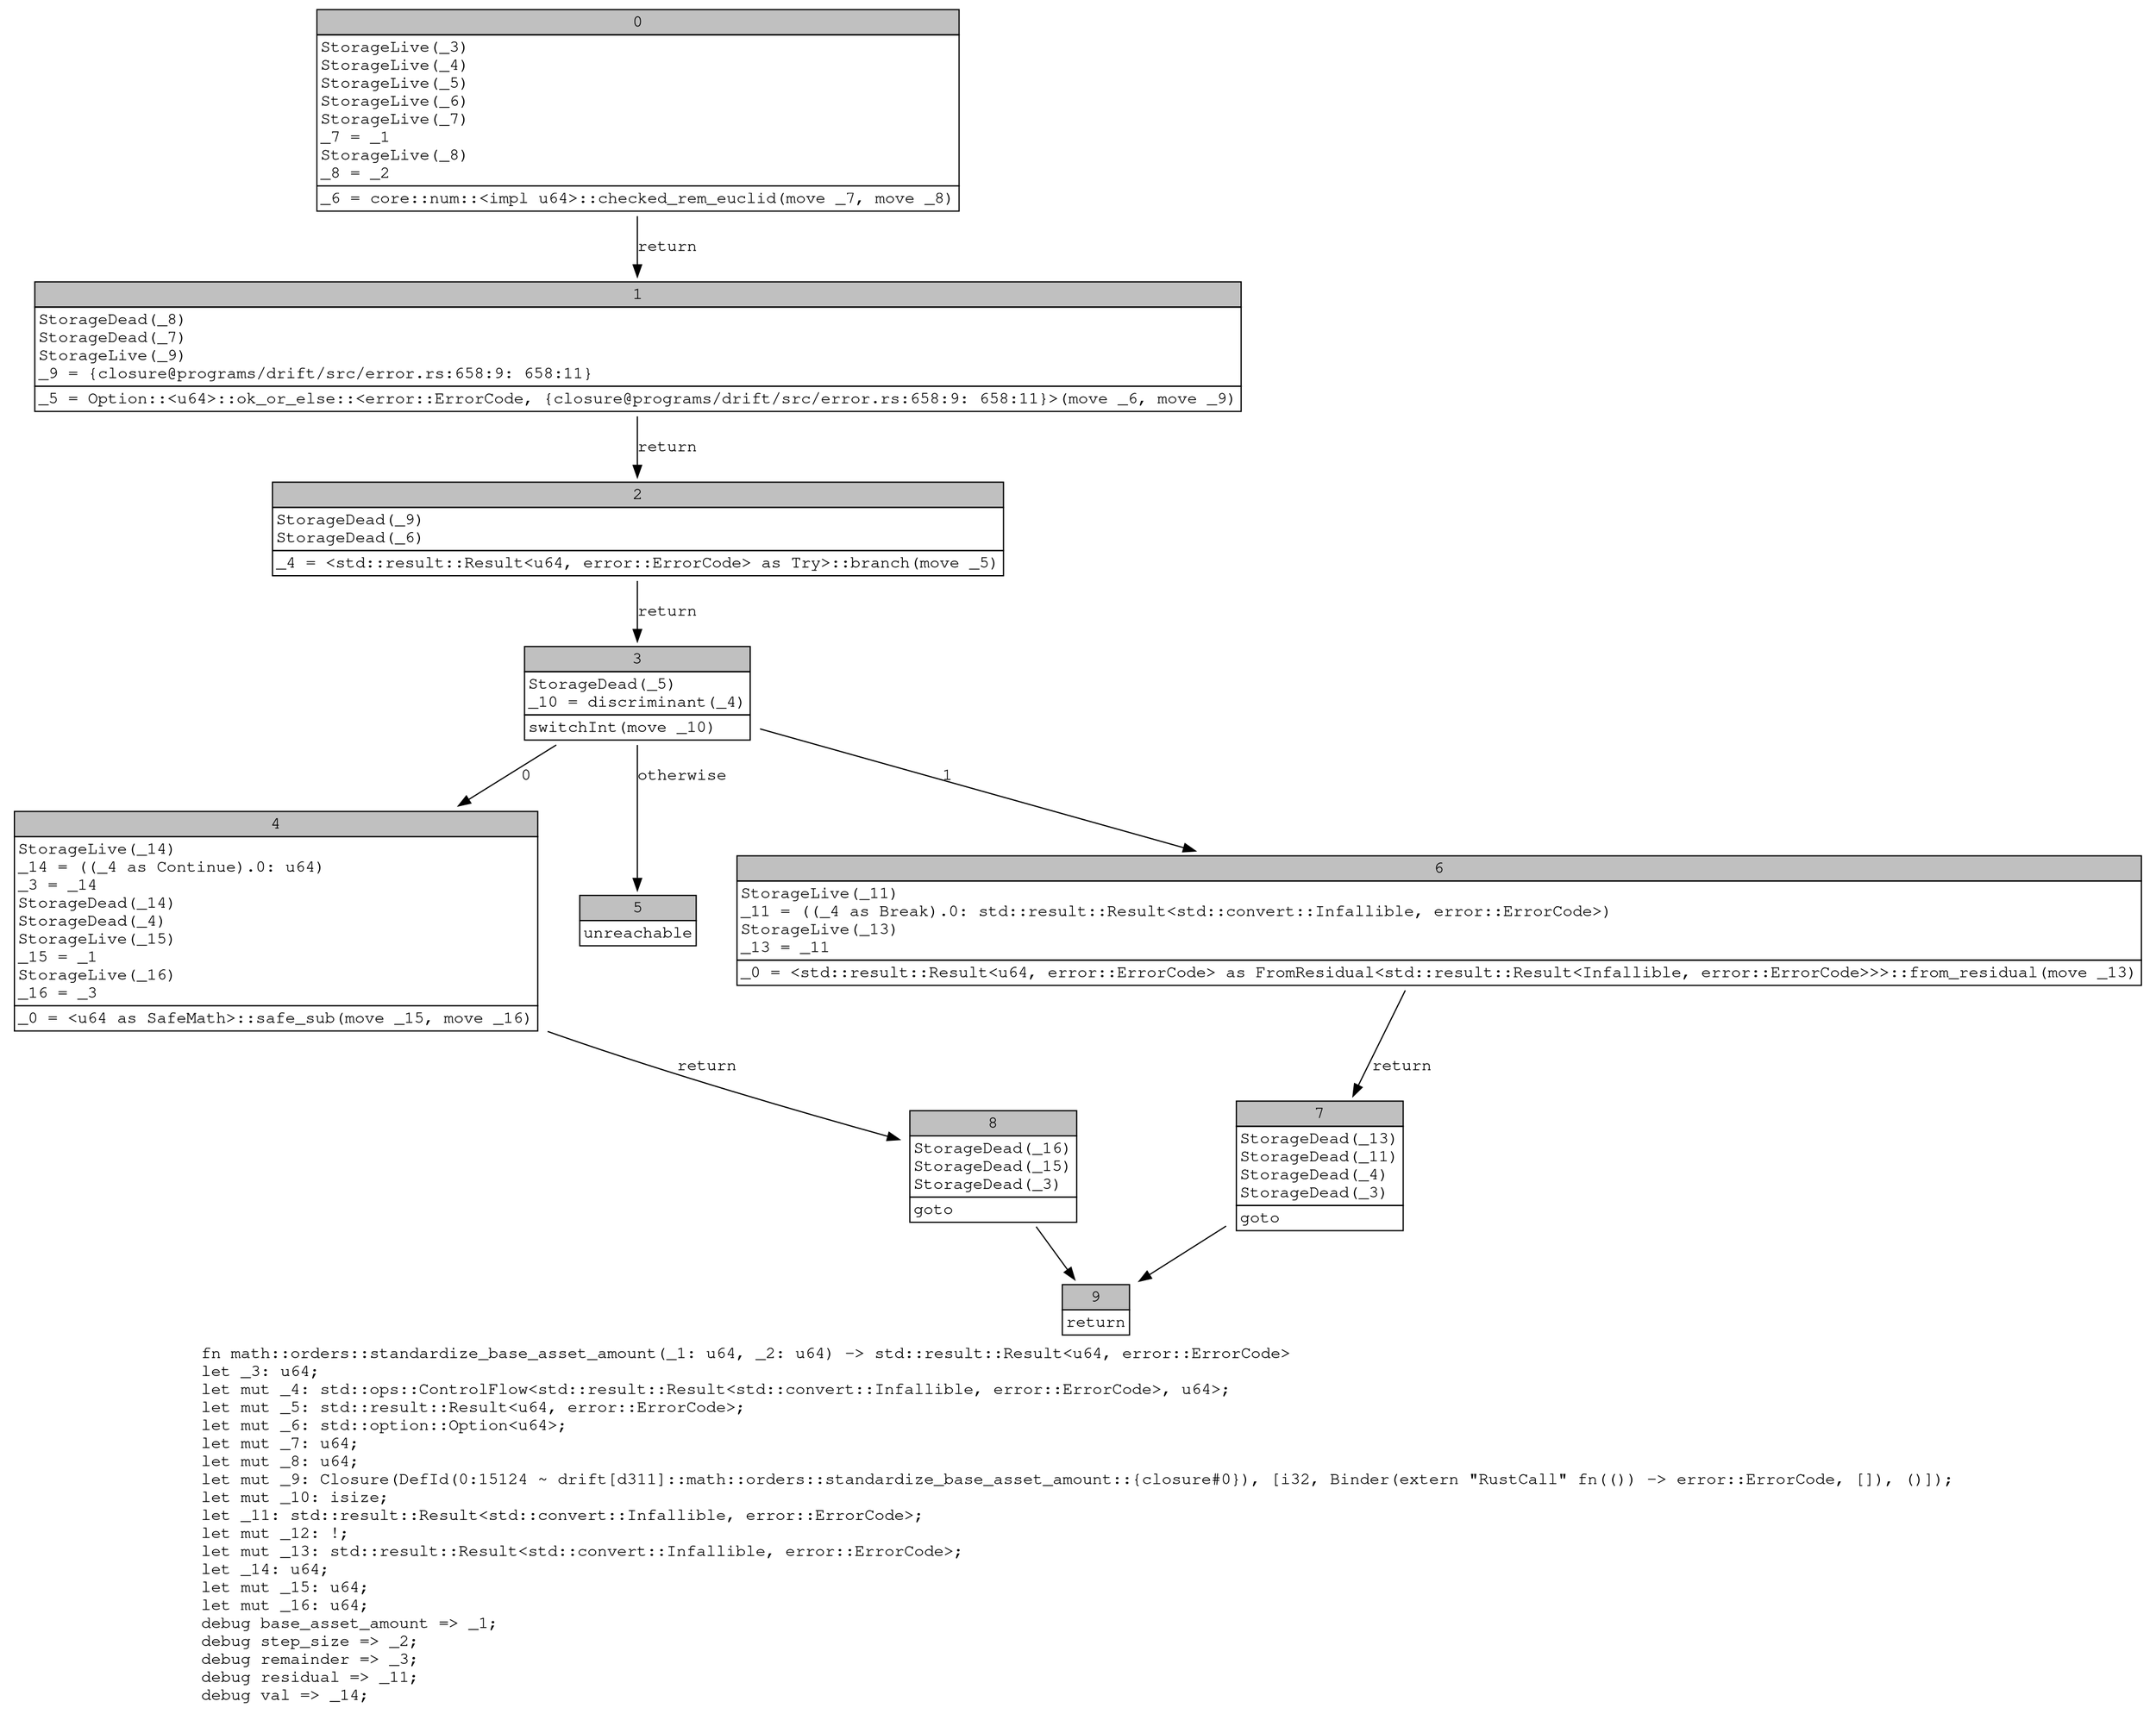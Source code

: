 digraph Mir_0_2591 {
    graph [fontname="Courier, monospace"];
    node [fontname="Courier, monospace"];
    edge [fontname="Courier, monospace"];
    label=<fn math::orders::standardize_base_asset_amount(_1: u64, _2: u64) -&gt; std::result::Result&lt;u64, error::ErrorCode&gt;<br align="left"/>let _3: u64;<br align="left"/>let mut _4: std::ops::ControlFlow&lt;std::result::Result&lt;std::convert::Infallible, error::ErrorCode&gt;, u64&gt;;<br align="left"/>let mut _5: std::result::Result&lt;u64, error::ErrorCode&gt;;<br align="left"/>let mut _6: std::option::Option&lt;u64&gt;;<br align="left"/>let mut _7: u64;<br align="left"/>let mut _8: u64;<br align="left"/>let mut _9: Closure(DefId(0:15124 ~ drift[d311]::math::orders::standardize_base_asset_amount::{closure#0}), [i32, Binder(extern &quot;RustCall&quot; fn(()) -&gt; error::ErrorCode, []), ()]);<br align="left"/>let mut _10: isize;<br align="left"/>let _11: std::result::Result&lt;std::convert::Infallible, error::ErrorCode&gt;;<br align="left"/>let mut _12: !;<br align="left"/>let mut _13: std::result::Result&lt;std::convert::Infallible, error::ErrorCode&gt;;<br align="left"/>let _14: u64;<br align="left"/>let mut _15: u64;<br align="left"/>let mut _16: u64;<br align="left"/>debug base_asset_amount =&gt; _1;<br align="left"/>debug step_size =&gt; _2;<br align="left"/>debug remainder =&gt; _3;<br align="left"/>debug residual =&gt; _11;<br align="left"/>debug val =&gt; _14;<br align="left"/>>;
    bb0__0_2591 [shape="none", label=<<table border="0" cellborder="1" cellspacing="0"><tr><td bgcolor="gray" align="center" colspan="1">0</td></tr><tr><td align="left" balign="left">StorageLive(_3)<br/>StorageLive(_4)<br/>StorageLive(_5)<br/>StorageLive(_6)<br/>StorageLive(_7)<br/>_7 = _1<br/>StorageLive(_8)<br/>_8 = _2<br/></td></tr><tr><td align="left">_6 = core::num::&lt;impl u64&gt;::checked_rem_euclid(move _7, move _8)</td></tr></table>>];
    bb1__0_2591 [shape="none", label=<<table border="0" cellborder="1" cellspacing="0"><tr><td bgcolor="gray" align="center" colspan="1">1</td></tr><tr><td align="left" balign="left">StorageDead(_8)<br/>StorageDead(_7)<br/>StorageLive(_9)<br/>_9 = {closure@programs/drift/src/error.rs:658:9: 658:11}<br/></td></tr><tr><td align="left">_5 = Option::&lt;u64&gt;::ok_or_else::&lt;error::ErrorCode, {closure@programs/drift/src/error.rs:658:9: 658:11}&gt;(move _6, move _9)</td></tr></table>>];
    bb2__0_2591 [shape="none", label=<<table border="0" cellborder="1" cellspacing="0"><tr><td bgcolor="gray" align="center" colspan="1">2</td></tr><tr><td align="left" balign="left">StorageDead(_9)<br/>StorageDead(_6)<br/></td></tr><tr><td align="left">_4 = &lt;std::result::Result&lt;u64, error::ErrorCode&gt; as Try&gt;::branch(move _5)</td></tr></table>>];
    bb3__0_2591 [shape="none", label=<<table border="0" cellborder="1" cellspacing="0"><tr><td bgcolor="gray" align="center" colspan="1">3</td></tr><tr><td align="left" balign="left">StorageDead(_5)<br/>_10 = discriminant(_4)<br/></td></tr><tr><td align="left">switchInt(move _10)</td></tr></table>>];
    bb4__0_2591 [shape="none", label=<<table border="0" cellborder="1" cellspacing="0"><tr><td bgcolor="gray" align="center" colspan="1">4</td></tr><tr><td align="left" balign="left">StorageLive(_14)<br/>_14 = ((_4 as Continue).0: u64)<br/>_3 = _14<br/>StorageDead(_14)<br/>StorageDead(_4)<br/>StorageLive(_15)<br/>_15 = _1<br/>StorageLive(_16)<br/>_16 = _3<br/></td></tr><tr><td align="left">_0 = &lt;u64 as SafeMath&gt;::safe_sub(move _15, move _16)</td></tr></table>>];
    bb5__0_2591 [shape="none", label=<<table border="0" cellborder="1" cellspacing="0"><tr><td bgcolor="gray" align="center" colspan="1">5</td></tr><tr><td align="left">unreachable</td></tr></table>>];
    bb6__0_2591 [shape="none", label=<<table border="0" cellborder="1" cellspacing="0"><tr><td bgcolor="gray" align="center" colspan="1">6</td></tr><tr><td align="left" balign="left">StorageLive(_11)<br/>_11 = ((_4 as Break).0: std::result::Result&lt;std::convert::Infallible, error::ErrorCode&gt;)<br/>StorageLive(_13)<br/>_13 = _11<br/></td></tr><tr><td align="left">_0 = &lt;std::result::Result&lt;u64, error::ErrorCode&gt; as FromResidual&lt;std::result::Result&lt;Infallible, error::ErrorCode&gt;&gt;&gt;::from_residual(move _13)</td></tr></table>>];
    bb7__0_2591 [shape="none", label=<<table border="0" cellborder="1" cellspacing="0"><tr><td bgcolor="gray" align="center" colspan="1">7</td></tr><tr><td align="left" balign="left">StorageDead(_13)<br/>StorageDead(_11)<br/>StorageDead(_4)<br/>StorageDead(_3)<br/></td></tr><tr><td align="left">goto</td></tr></table>>];
    bb8__0_2591 [shape="none", label=<<table border="0" cellborder="1" cellspacing="0"><tr><td bgcolor="gray" align="center" colspan="1">8</td></tr><tr><td align="left" balign="left">StorageDead(_16)<br/>StorageDead(_15)<br/>StorageDead(_3)<br/></td></tr><tr><td align="left">goto</td></tr></table>>];
    bb9__0_2591 [shape="none", label=<<table border="0" cellborder="1" cellspacing="0"><tr><td bgcolor="gray" align="center" colspan="1">9</td></tr><tr><td align="left">return</td></tr></table>>];
    bb0__0_2591 -> bb1__0_2591 [label="return"];
    bb1__0_2591 -> bb2__0_2591 [label="return"];
    bb2__0_2591 -> bb3__0_2591 [label="return"];
    bb3__0_2591 -> bb4__0_2591 [label="0"];
    bb3__0_2591 -> bb6__0_2591 [label="1"];
    bb3__0_2591 -> bb5__0_2591 [label="otherwise"];
    bb4__0_2591 -> bb8__0_2591 [label="return"];
    bb6__0_2591 -> bb7__0_2591 [label="return"];
    bb7__0_2591 -> bb9__0_2591 [label=""];
    bb8__0_2591 -> bb9__0_2591 [label=""];
}
